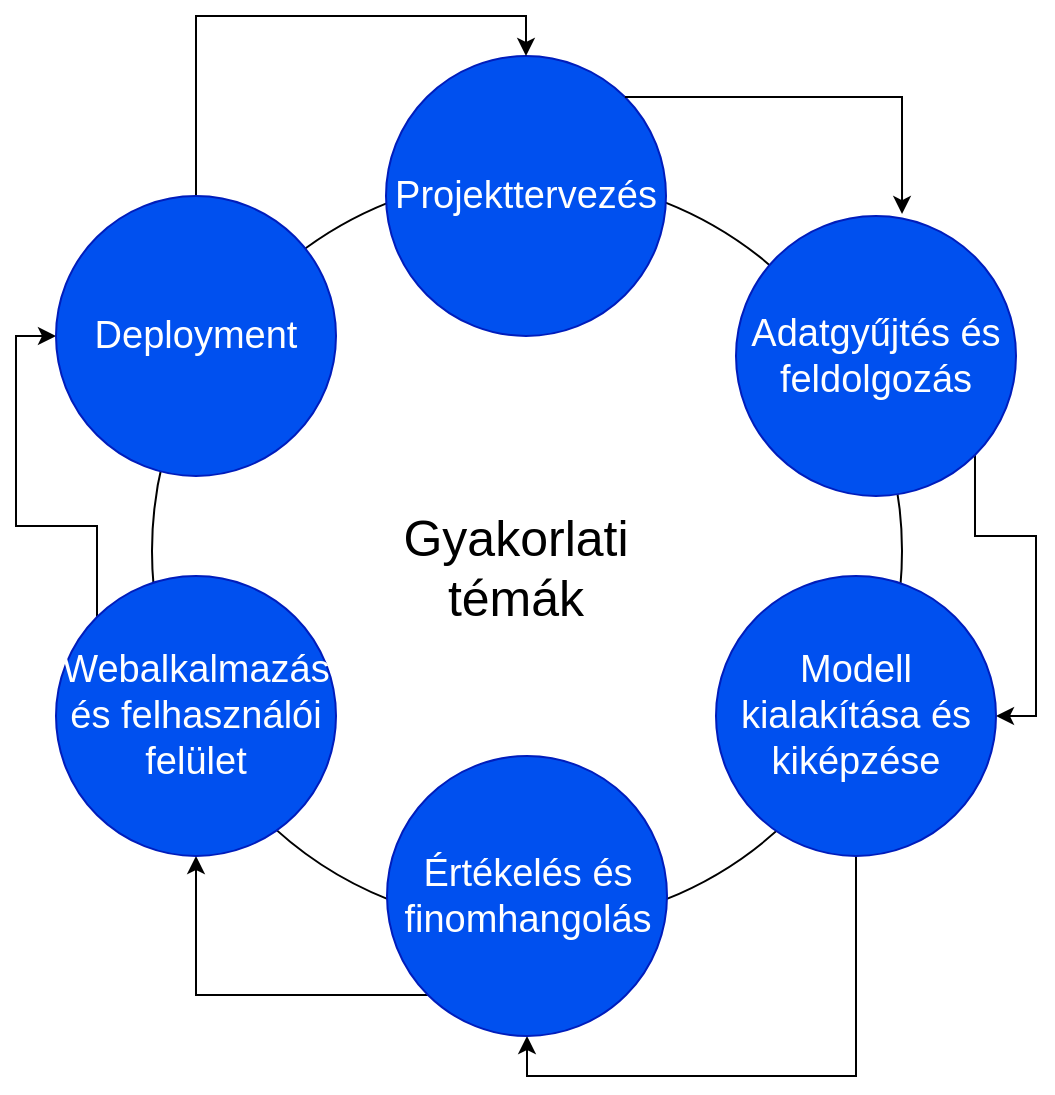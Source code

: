 <mxfile version="22.0.4" type="github">
  <diagram name="Page-1" id="yo8AOzoBUr_xJ8aW7QCD">
    <mxGraphModel dx="1372" dy="950" grid="1" gridSize="10" guides="1" tooltips="1" connect="1" arrows="1" fold="1" page="1" pageScale="1" pageWidth="850" pageHeight="1100" math="0" shadow="0">
      <root>
        <mxCell id="0" />
        <mxCell id="1" parent="0" />
        <mxCell id="bZfSAwMK4_I0s8wjxibU-4" value="" style="ellipse;whiteSpace=wrap;html=1;aspect=fixed;" parent="1" vertex="1">
          <mxGeometry x="238" y="130" width="375" height="375" as="geometry" />
        </mxCell>
        <mxCell id="bZfSAwMK4_I0s8wjxibU-2" value="&lt;font style=&quot;font-size: 19px;&quot;&gt;Projekttervezés&lt;/font&gt;" style="ellipse;whiteSpace=wrap;html=1;aspect=fixed;fillColor=#0050ef;strokeColor=#001DBC;fontColor=#ffffff;" parent="1" vertex="1">
          <mxGeometry x="355" y="70" width="140" height="140" as="geometry" />
        </mxCell>
        <mxCell id="bZfSAwMK4_I0s8wjxibU-3" value="&lt;font style=&quot;font-size: 25px;&quot;&gt;Gyakorlati témák&lt;/font&gt;" style="text;html=1;strokeColor=none;fillColor=none;align=center;verticalAlign=middle;whiteSpace=wrap;rounded=0;" parent="1" vertex="1">
          <mxGeometry x="390" y="310" width="60" height="30" as="geometry" />
        </mxCell>
        <mxCell id="8M1dKELpn2bQ_gQ2JZO7-6" style="edgeStyle=orthogonalEdgeStyle;rounded=0;orthogonalLoop=1;jettySize=auto;html=1;exitX=1;exitY=1;exitDx=0;exitDy=0;entryX=1;entryY=0.5;entryDx=0;entryDy=0;" edge="1" parent="1" source="bZfSAwMK4_I0s8wjxibU-5" target="bZfSAwMK4_I0s8wjxibU-6">
          <mxGeometry relative="1" as="geometry" />
        </mxCell>
        <mxCell id="bZfSAwMK4_I0s8wjxibU-5" value="&lt;span style=&quot;font-size: 19px;&quot;&gt;Adatgyűjtés és feldolgozás&lt;/span&gt;" style="ellipse;whiteSpace=wrap;html=1;aspect=fixed;fillColor=#0050ef;strokeColor=#001DBC;fontColor=#ffffff;" parent="1" vertex="1">
          <mxGeometry x="530" y="150" width="140" height="140" as="geometry" />
        </mxCell>
        <mxCell id="8M1dKELpn2bQ_gQ2JZO7-7" style="edgeStyle=orthogonalEdgeStyle;rounded=0;orthogonalLoop=1;jettySize=auto;html=1;exitX=0.5;exitY=1;exitDx=0;exitDy=0;entryX=0.5;entryY=1;entryDx=0;entryDy=0;" edge="1" parent="1" source="bZfSAwMK4_I0s8wjxibU-6" target="bZfSAwMK4_I0s8wjxibU-7">
          <mxGeometry relative="1" as="geometry" />
        </mxCell>
        <mxCell id="bZfSAwMK4_I0s8wjxibU-6" value="&lt;font style=&quot;font-size: 19px;&quot;&gt;Modell kialakítása és kiképzése&lt;/font&gt;" style="ellipse;whiteSpace=wrap;html=1;aspect=fixed;fillColor=#0050ef;strokeColor=#001DBC;fontColor=#ffffff;" parent="1" vertex="1">
          <mxGeometry x="520" y="330" width="140" height="140" as="geometry" />
        </mxCell>
        <mxCell id="8M1dKELpn2bQ_gQ2JZO7-8" style="edgeStyle=orthogonalEdgeStyle;rounded=0;orthogonalLoop=1;jettySize=auto;html=1;exitX=0;exitY=1;exitDx=0;exitDy=0;entryX=0.5;entryY=1;entryDx=0;entryDy=0;" edge="1" parent="1" source="bZfSAwMK4_I0s8wjxibU-7" target="bZfSAwMK4_I0s8wjxibU-8">
          <mxGeometry relative="1" as="geometry" />
        </mxCell>
        <mxCell id="bZfSAwMK4_I0s8wjxibU-7" value="&lt;font style=&quot;font-size: 19px;&quot;&gt;Értékelés és finomhangolás&lt;/font&gt;" style="ellipse;whiteSpace=wrap;html=1;aspect=fixed;fillColor=#0050ef;strokeColor=#001DBC;fontColor=#ffffff;" parent="1" vertex="1">
          <mxGeometry x="355.5" y="420" width="140" height="140" as="geometry" />
        </mxCell>
        <mxCell id="8M1dKELpn2bQ_gQ2JZO7-9" style="edgeStyle=orthogonalEdgeStyle;rounded=0;orthogonalLoop=1;jettySize=auto;html=1;exitX=0;exitY=0;exitDx=0;exitDy=0;entryX=0;entryY=0.5;entryDx=0;entryDy=0;" edge="1" parent="1" source="bZfSAwMK4_I0s8wjxibU-8" target="8M1dKELpn2bQ_gQ2JZO7-2">
          <mxGeometry relative="1" as="geometry" />
        </mxCell>
        <mxCell id="bZfSAwMK4_I0s8wjxibU-8" value="&lt;span style=&quot;font-size: 19px;&quot;&gt;Webalkalmazás és felhasználói felület&lt;br&gt;&lt;/span&gt;" style="ellipse;whiteSpace=wrap;html=1;aspect=fixed;fillColor=#0050ef;strokeColor=#001DBC;fontColor=#ffffff;" parent="1" vertex="1">
          <mxGeometry x="190" y="330" width="140" height="140" as="geometry" />
        </mxCell>
        <mxCell id="8M1dKELpn2bQ_gQ2JZO7-4" style="edgeStyle=orthogonalEdgeStyle;rounded=0;orthogonalLoop=1;jettySize=auto;html=1;exitX=0.5;exitY=0;exitDx=0;exitDy=0;entryX=0.5;entryY=0;entryDx=0;entryDy=0;" edge="1" parent="1" source="8M1dKELpn2bQ_gQ2JZO7-2" target="bZfSAwMK4_I0s8wjxibU-2">
          <mxGeometry relative="1" as="geometry" />
        </mxCell>
        <mxCell id="8M1dKELpn2bQ_gQ2JZO7-2" value="&lt;span style=&quot;font-size: 19px;&quot;&gt;Deployment&lt;br&gt;&lt;/span&gt;" style="ellipse;whiteSpace=wrap;html=1;aspect=fixed;fillColor=#0050ef;strokeColor=#001DBC;fontColor=#ffffff;" vertex="1" parent="1">
          <mxGeometry x="190" y="140" width="140" height="140" as="geometry" />
        </mxCell>
        <mxCell id="8M1dKELpn2bQ_gQ2JZO7-5" style="edgeStyle=orthogonalEdgeStyle;rounded=0;orthogonalLoop=1;jettySize=auto;html=1;exitX=1;exitY=0;exitDx=0;exitDy=0;entryX=0.593;entryY=-0.007;entryDx=0;entryDy=0;entryPerimeter=0;" edge="1" parent="1" source="bZfSAwMK4_I0s8wjxibU-2" target="bZfSAwMK4_I0s8wjxibU-5">
          <mxGeometry relative="1" as="geometry" />
        </mxCell>
      </root>
    </mxGraphModel>
  </diagram>
</mxfile>
